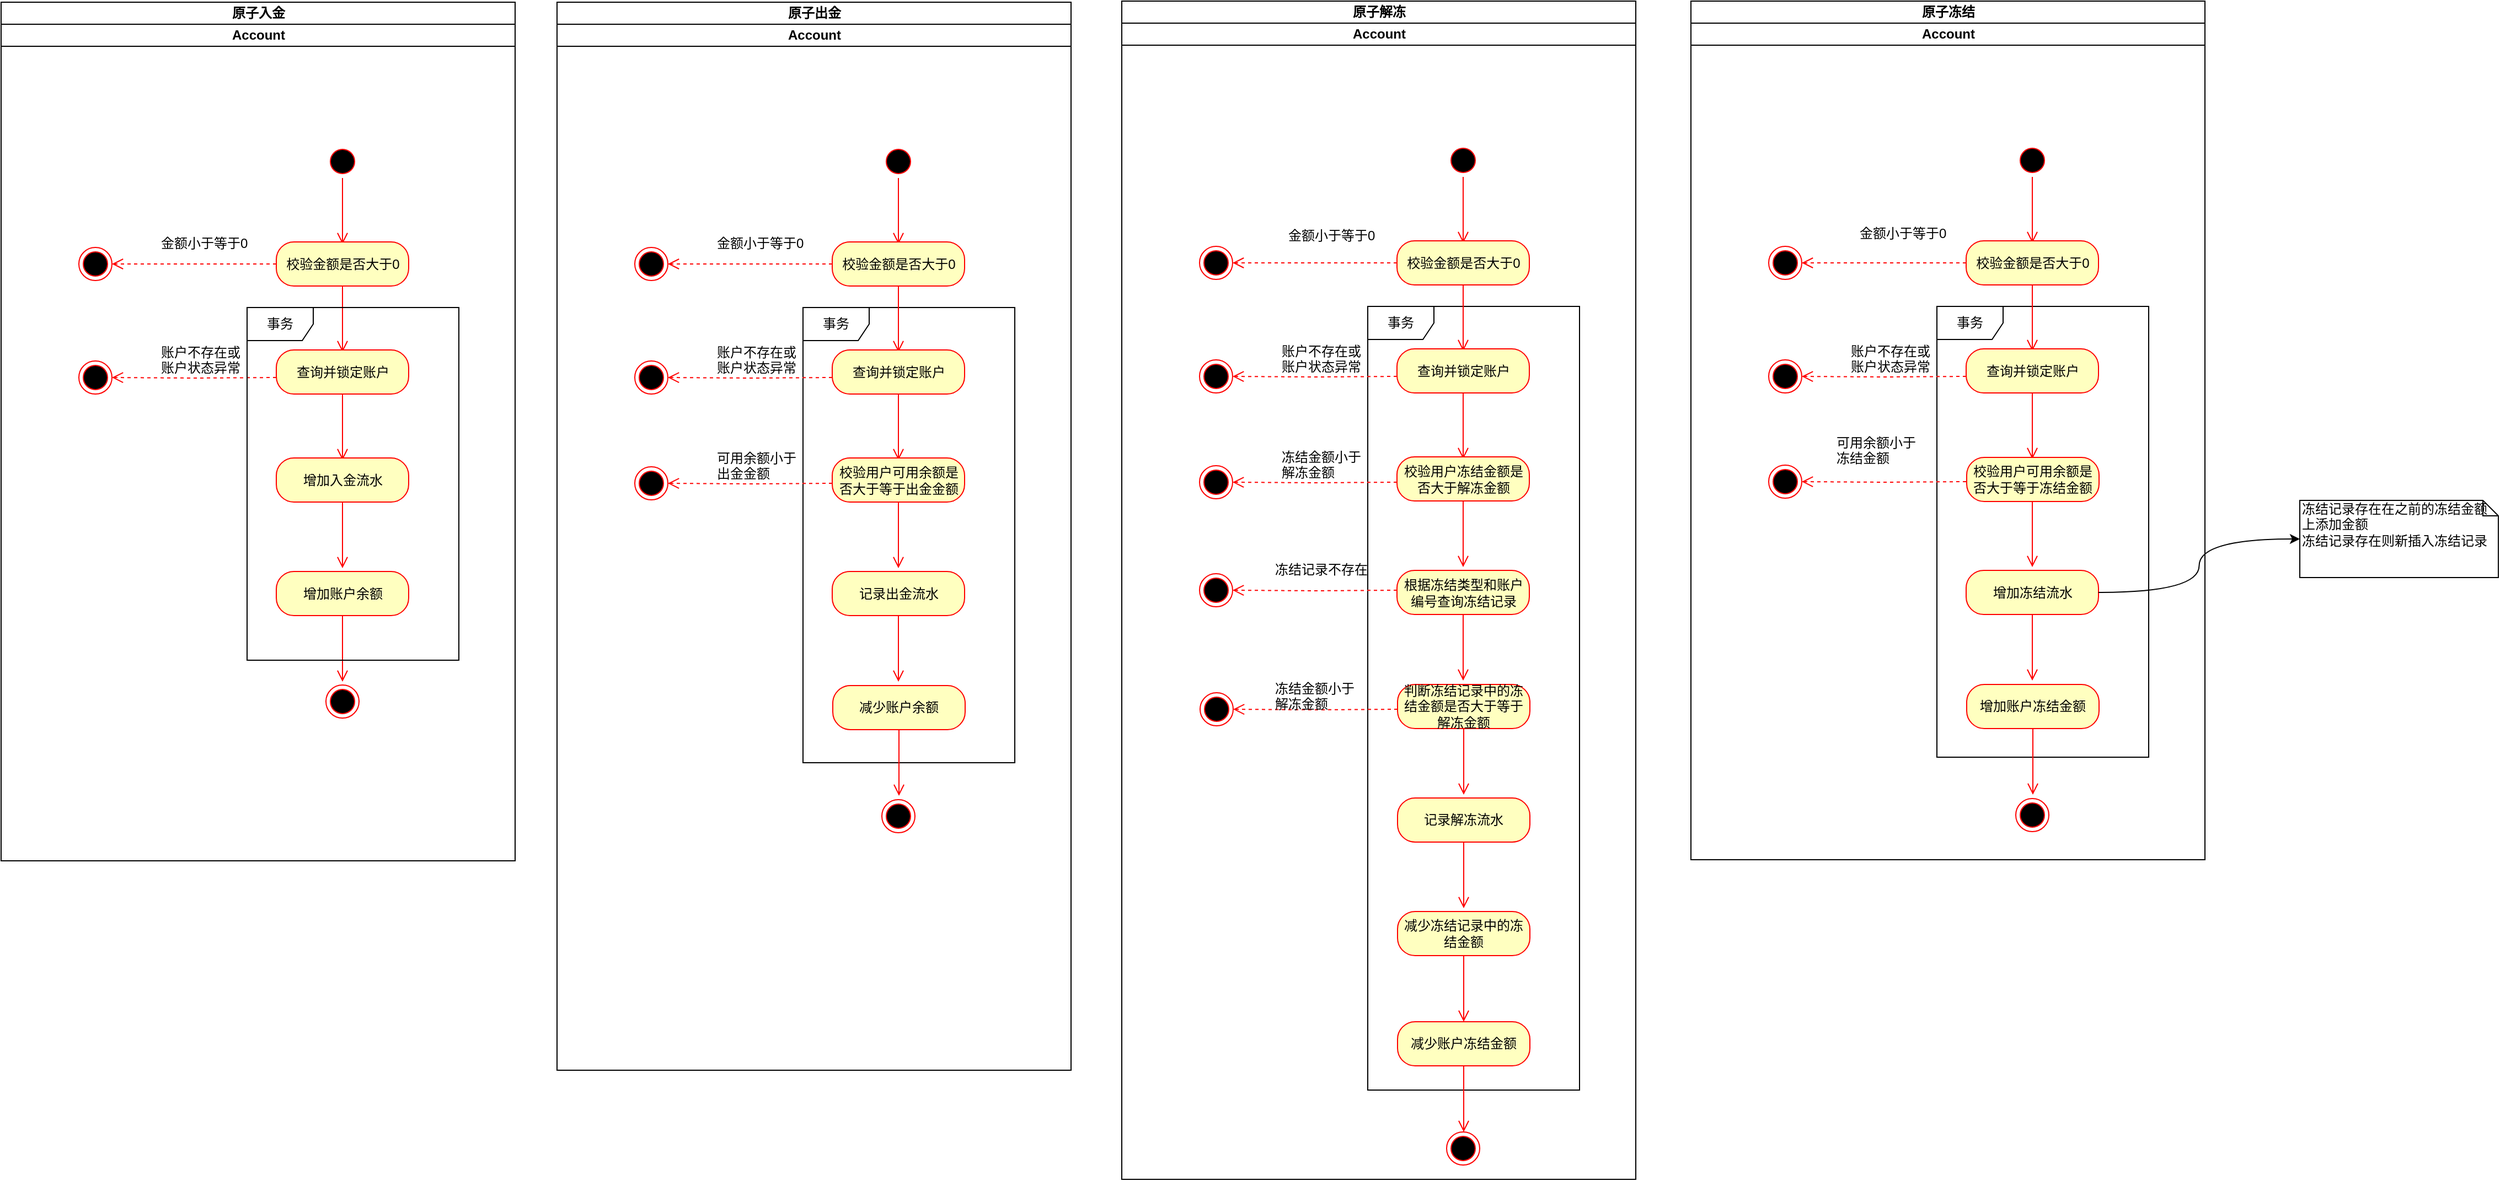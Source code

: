 <mxfile version="11.3.0" type="device" pages="1"><diagram id="68Pu_bU8ni-do_-PCNDp" name="基础操作"><mxGraphModel dx="1206" dy="550" grid="0" gridSize="10" guides="1" tooltips="1" connect="1" arrows="1" fold="1" page="0" pageScale="1" pageWidth="827" pageHeight="1169" math="0" shadow="0"><root><mxCell id="0"/><mxCell id="1" parent="0"/><mxCell id="TCrKViBA0eqN1rfd8jLC-1" value="原子入金" style="swimlane;html=1;childLayout=stackLayout;resizeParent=1;resizeParentMax=0;startSize=20;" vertex="1" parent="1"><mxGeometry x="-8" y="362" width="466" height="779" as="geometry"/></mxCell><mxCell id="TCrKViBA0eqN1rfd8jLC-2" value="Account" style="swimlane;html=1;startSize=20;" vertex="1" parent="TCrKViBA0eqN1rfd8jLC-1"><mxGeometry y="20" width="466" height="759" as="geometry"/></mxCell><mxCell id="TCrKViBA0eqN1rfd8jLC-5" value="" style="ellipse;html=1;shape=startState;fillColor=#000000;strokeColor=#ff0000;" vertex="1" parent="TCrKViBA0eqN1rfd8jLC-2"><mxGeometry x="294.5" y="109.5" width="30" height="30" as="geometry"/></mxCell><mxCell id="TCrKViBA0eqN1rfd8jLC-6" value="" style="edgeStyle=orthogonalEdgeStyle;html=1;verticalAlign=bottom;endArrow=open;endSize=8;strokeColor=#ff0000;" edge="1" source="TCrKViBA0eqN1rfd8jLC-5" parent="TCrKViBA0eqN1rfd8jLC-2"><mxGeometry relative="1" as="geometry"><mxPoint x="309.5" y="199.5" as="targetPoint"/></mxGeometry></mxCell><mxCell id="TCrKViBA0eqN1rfd8jLC-7" value="校验金额是否大于0" style="rounded=1;whiteSpace=wrap;html=1;arcSize=40;fontColor=#000000;fillColor=#ffffc0;strokeColor=#ff0000;" vertex="1" parent="TCrKViBA0eqN1rfd8jLC-2"><mxGeometry x="249.5" y="197.5" width="120" height="40" as="geometry"/></mxCell><mxCell id="TCrKViBA0eqN1rfd8jLC-8" value="" style="edgeStyle=orthogonalEdgeStyle;html=1;verticalAlign=bottom;endArrow=open;endSize=8;strokeColor=#ff0000;" edge="1" source="TCrKViBA0eqN1rfd8jLC-7" parent="TCrKViBA0eqN1rfd8jLC-2"><mxGeometry relative="1" as="geometry"><mxPoint x="309.5" y="297.5" as="targetPoint"/></mxGeometry></mxCell><mxCell id="TCrKViBA0eqN1rfd8jLC-9" value="" style="ellipse;html=1;shape=endState;fillColor=#000000;strokeColor=#ff0000;" vertex="1" parent="TCrKViBA0eqN1rfd8jLC-2"><mxGeometry x="70.5" y="202.5" width="30" height="30" as="geometry"/></mxCell><mxCell id="TCrKViBA0eqN1rfd8jLC-10" value="" style="edgeStyle=orthogonalEdgeStyle;html=1;verticalAlign=bottom;endArrow=open;endSize=8;strokeColor=#ff0000;exitX=0;exitY=0.5;exitDx=0;exitDy=0;entryX=1;entryY=0.5;entryDx=0;entryDy=0;dashed=1;" edge="1" parent="TCrKViBA0eqN1rfd8jLC-2" source="TCrKViBA0eqN1rfd8jLC-7" target="TCrKViBA0eqN1rfd8jLC-9"><mxGeometry relative="1" as="geometry"><mxPoint x="319.5" y="307.5" as="targetPoint"/><mxPoint x="319.5" y="247.5" as="sourcePoint"/></mxGeometry></mxCell><mxCell id="TCrKViBA0eqN1rfd8jLC-12" value="查询并锁定账户" style="rounded=1;whiteSpace=wrap;html=1;arcSize=40;fontColor=#000000;fillColor=#ffffc0;strokeColor=#ff0000;" vertex="1" parent="TCrKViBA0eqN1rfd8jLC-2"><mxGeometry x="249.5" y="295.5" width="120" height="40" as="geometry"/></mxCell><mxCell id="TCrKViBA0eqN1rfd8jLC-13" value="" style="edgeStyle=orthogonalEdgeStyle;html=1;verticalAlign=bottom;endArrow=open;endSize=8;strokeColor=#ff0000;" edge="1" source="TCrKViBA0eqN1rfd8jLC-12" parent="TCrKViBA0eqN1rfd8jLC-2"><mxGeometry relative="1" as="geometry"><mxPoint x="309.5" y="395.5" as="targetPoint"/></mxGeometry></mxCell><mxCell id="TCrKViBA0eqN1rfd8jLC-15" value="" style="edgeStyle=orthogonalEdgeStyle;html=1;verticalAlign=bottom;endArrow=open;endSize=8;strokeColor=#ff0000;exitX=0;exitY=0.5;exitDx=0;exitDy=0;entryX=1;entryY=0.5;entryDx=0;entryDy=0;dashed=1;" edge="1" parent="TCrKViBA0eqN1rfd8jLC-2" target="TCrKViBA0eqN1rfd8jLC-14"><mxGeometry relative="1" as="geometry"><mxPoint x="327.5" y="28.5" as="targetPoint"/><mxPoint x="249.5" y="320.5" as="sourcePoint"/></mxGeometry></mxCell><mxCell id="TCrKViBA0eqN1rfd8jLC-14" value="" style="ellipse;html=1;shape=endState;fillColor=#000000;strokeColor=#ff0000;" vertex="1" parent="TCrKViBA0eqN1rfd8jLC-2"><mxGeometry x="70.5" y="305.5" width="30" height="30" as="geometry"/></mxCell><mxCell id="TCrKViBA0eqN1rfd8jLC-16" value="账户不存在或&lt;br&gt;账户状态异常" style="text;html=1;resizable=0;points=[];autosize=1;align=left;verticalAlign=top;spacingTop=-4;" vertex="1" parent="TCrKViBA0eqN1rfd8jLC-2"><mxGeometry x="142.5" y="287.5" width="82" height="28" as="geometry"/></mxCell><mxCell id="TCrKViBA0eqN1rfd8jLC-18" value="增加入金流水" style="rounded=1;whiteSpace=wrap;html=1;arcSize=40;fontColor=#000000;fillColor=#ffffc0;strokeColor=#ff0000;" vertex="1" parent="TCrKViBA0eqN1rfd8jLC-2"><mxGeometry x="249.5" y="393.5" width="120" height="40" as="geometry"/></mxCell><mxCell id="TCrKViBA0eqN1rfd8jLC-19" value="" style="edgeStyle=orthogonalEdgeStyle;html=1;verticalAlign=bottom;endArrow=open;endSize=8;strokeColor=#ff0000;" edge="1" source="TCrKViBA0eqN1rfd8jLC-18" parent="TCrKViBA0eqN1rfd8jLC-2"><mxGeometry relative="1" as="geometry"><mxPoint x="309.5" y="493.5" as="targetPoint"/></mxGeometry></mxCell><mxCell id="TCrKViBA0eqN1rfd8jLC-20" value="增加账户余额" style="rounded=1;whiteSpace=wrap;html=1;arcSize=40;fontColor=#000000;fillColor=#ffffc0;strokeColor=#ff0000;" vertex="1" parent="TCrKViBA0eqN1rfd8jLC-2"><mxGeometry x="249.5" y="496.5" width="120" height="40" as="geometry"/></mxCell><mxCell id="TCrKViBA0eqN1rfd8jLC-21" value="" style="edgeStyle=orthogonalEdgeStyle;html=1;verticalAlign=bottom;endArrow=open;endSize=8;strokeColor=#ff0000;" edge="1" source="TCrKViBA0eqN1rfd8jLC-20" parent="TCrKViBA0eqN1rfd8jLC-2"><mxGeometry relative="1" as="geometry"><mxPoint x="309.5" y="596.5" as="targetPoint"/></mxGeometry></mxCell><mxCell id="TCrKViBA0eqN1rfd8jLC-22" value="" style="ellipse;html=1;shape=endState;fillColor=#000000;strokeColor=#ff0000;" vertex="1" parent="TCrKViBA0eqN1rfd8jLC-2"><mxGeometry x="294.5" y="599.5" width="30" height="30" as="geometry"/></mxCell><mxCell id="TCrKViBA0eqN1rfd8jLC-24" value="事务" style="shape=umlFrame;whiteSpace=wrap;html=1;" vertex="1" parent="TCrKViBA0eqN1rfd8jLC-2"><mxGeometry x="223" y="257" width="192" height="320" as="geometry"/></mxCell><mxCell id="TCrKViBA0eqN1rfd8jLC-11" value="金额小于等于0" style="text;html=1;resizable=0;points=[];autosize=1;align=left;verticalAlign=top;spacingTop=-4;" vertex="1" parent="1"><mxGeometry x="134.5" y="570.5" width="89" height="14" as="geometry"/></mxCell><mxCell id="TCrKViBA0eqN1rfd8jLC-25" value="原子出金" style="swimlane;html=1;childLayout=stackLayout;resizeParent=1;resizeParentMax=0;startSize=20;" vertex="1" parent="1"><mxGeometry x="496" y="362" width="466" height="969" as="geometry"/></mxCell><mxCell id="TCrKViBA0eqN1rfd8jLC-26" value="Account" style="swimlane;html=1;startSize=20;" vertex="1" parent="TCrKViBA0eqN1rfd8jLC-25"><mxGeometry y="20" width="466" height="949" as="geometry"/></mxCell><mxCell id="TCrKViBA0eqN1rfd8jLC-43" value="事务" style="shape=umlFrame;whiteSpace=wrap;html=1;" vertex="1" parent="TCrKViBA0eqN1rfd8jLC-26"><mxGeometry x="223" y="257" width="192" height="413" as="geometry"/></mxCell><mxCell id="TCrKViBA0eqN1rfd8jLC-27" value="" style="ellipse;html=1;shape=startState;fillColor=#000000;strokeColor=#ff0000;" vertex="1" parent="TCrKViBA0eqN1rfd8jLC-26"><mxGeometry x="294.5" y="109.5" width="30" height="30" as="geometry"/></mxCell><mxCell id="TCrKViBA0eqN1rfd8jLC-28" value="" style="edgeStyle=orthogonalEdgeStyle;html=1;verticalAlign=bottom;endArrow=open;endSize=8;strokeColor=#ff0000;" edge="1" parent="TCrKViBA0eqN1rfd8jLC-26" source="TCrKViBA0eqN1rfd8jLC-27"><mxGeometry relative="1" as="geometry"><mxPoint x="309.5" y="199.5" as="targetPoint"/></mxGeometry></mxCell><mxCell id="TCrKViBA0eqN1rfd8jLC-29" value="校验金额是否大于0" style="rounded=1;whiteSpace=wrap;html=1;arcSize=40;fontColor=#000000;fillColor=#ffffc0;strokeColor=#ff0000;" vertex="1" parent="TCrKViBA0eqN1rfd8jLC-26"><mxGeometry x="249.5" y="197.5" width="120" height="40" as="geometry"/></mxCell><mxCell id="TCrKViBA0eqN1rfd8jLC-30" value="" style="edgeStyle=orthogonalEdgeStyle;html=1;verticalAlign=bottom;endArrow=open;endSize=8;strokeColor=#ff0000;" edge="1" parent="TCrKViBA0eqN1rfd8jLC-26" source="TCrKViBA0eqN1rfd8jLC-29"><mxGeometry relative="1" as="geometry"><mxPoint x="309.5" y="297.5" as="targetPoint"/></mxGeometry></mxCell><mxCell id="TCrKViBA0eqN1rfd8jLC-31" value="" style="ellipse;html=1;shape=endState;fillColor=#000000;strokeColor=#ff0000;" vertex="1" parent="TCrKViBA0eqN1rfd8jLC-26"><mxGeometry x="70.5" y="202.5" width="30" height="30" as="geometry"/></mxCell><mxCell id="TCrKViBA0eqN1rfd8jLC-32" value="" style="edgeStyle=orthogonalEdgeStyle;html=1;verticalAlign=bottom;endArrow=open;endSize=8;strokeColor=#ff0000;exitX=0;exitY=0.5;exitDx=0;exitDy=0;entryX=1;entryY=0.5;entryDx=0;entryDy=0;dashed=1;" edge="1" parent="TCrKViBA0eqN1rfd8jLC-26" source="TCrKViBA0eqN1rfd8jLC-29" target="TCrKViBA0eqN1rfd8jLC-31"><mxGeometry relative="1" as="geometry"><mxPoint x="319.5" y="307.5" as="targetPoint"/><mxPoint x="319.5" y="247.5" as="sourcePoint"/></mxGeometry></mxCell><mxCell id="TCrKViBA0eqN1rfd8jLC-33" value="查询并锁定账户" style="rounded=1;whiteSpace=wrap;html=1;arcSize=40;fontColor=#000000;fillColor=#ffffc0;strokeColor=#ff0000;" vertex="1" parent="TCrKViBA0eqN1rfd8jLC-26"><mxGeometry x="249.5" y="295.5" width="120" height="40" as="geometry"/></mxCell><mxCell id="TCrKViBA0eqN1rfd8jLC-34" value="" style="edgeStyle=orthogonalEdgeStyle;html=1;verticalAlign=bottom;endArrow=open;endSize=8;strokeColor=#ff0000;" edge="1" parent="TCrKViBA0eqN1rfd8jLC-26" source="TCrKViBA0eqN1rfd8jLC-33"><mxGeometry relative="1" as="geometry"><mxPoint x="309.5" y="395.5" as="targetPoint"/></mxGeometry></mxCell><mxCell id="TCrKViBA0eqN1rfd8jLC-35" value="" style="edgeStyle=orthogonalEdgeStyle;html=1;verticalAlign=bottom;endArrow=open;endSize=8;strokeColor=#ff0000;exitX=0;exitY=0.5;exitDx=0;exitDy=0;entryX=1;entryY=0.5;entryDx=0;entryDy=0;dashed=1;" edge="1" parent="TCrKViBA0eqN1rfd8jLC-26" target="TCrKViBA0eqN1rfd8jLC-36"><mxGeometry relative="1" as="geometry"><mxPoint x="327.5" y="28.5" as="targetPoint"/><mxPoint x="249.5" y="320.5" as="sourcePoint"/></mxGeometry></mxCell><mxCell id="TCrKViBA0eqN1rfd8jLC-36" value="" style="ellipse;html=1;shape=endState;fillColor=#000000;strokeColor=#ff0000;" vertex="1" parent="TCrKViBA0eqN1rfd8jLC-26"><mxGeometry x="70.5" y="305.5" width="30" height="30" as="geometry"/></mxCell><mxCell id="TCrKViBA0eqN1rfd8jLC-37" value="账户不存在或&lt;br&gt;账户状态异常" style="text;html=1;resizable=0;points=[];autosize=1;align=left;verticalAlign=top;spacingTop=-4;" vertex="1" parent="TCrKViBA0eqN1rfd8jLC-26"><mxGeometry x="142.5" y="287.5" width="82" height="28" as="geometry"/></mxCell><mxCell id="TCrKViBA0eqN1rfd8jLC-38" value="校验用户可用余额是否大于等于出金金额" style="rounded=1;whiteSpace=wrap;html=1;arcSize=40;fontColor=#000000;fillColor=#ffffc0;strokeColor=#ff0000;" vertex="1" parent="TCrKViBA0eqN1rfd8jLC-26"><mxGeometry x="249.5" y="393.5" width="120" height="40" as="geometry"/></mxCell><mxCell id="TCrKViBA0eqN1rfd8jLC-39" value="" style="edgeStyle=orthogonalEdgeStyle;html=1;verticalAlign=bottom;endArrow=open;endSize=8;strokeColor=#ff0000;" edge="1" parent="TCrKViBA0eqN1rfd8jLC-26" source="TCrKViBA0eqN1rfd8jLC-38"><mxGeometry relative="1" as="geometry"><mxPoint x="309.5" y="493.5" as="targetPoint"/></mxGeometry></mxCell><mxCell id="TCrKViBA0eqN1rfd8jLC-40" value="记录出金流水" style="rounded=1;whiteSpace=wrap;html=1;arcSize=40;fontColor=#000000;fillColor=#ffffc0;strokeColor=#ff0000;" vertex="1" parent="TCrKViBA0eqN1rfd8jLC-26"><mxGeometry x="249.5" y="496.5" width="120" height="40" as="geometry"/></mxCell><mxCell id="TCrKViBA0eqN1rfd8jLC-41" value="" style="edgeStyle=orthogonalEdgeStyle;html=1;verticalAlign=bottom;endArrow=open;endSize=8;strokeColor=#ff0000;" edge="1" parent="TCrKViBA0eqN1rfd8jLC-26" source="TCrKViBA0eqN1rfd8jLC-40"><mxGeometry relative="1" as="geometry"><mxPoint x="309.5" y="596.5" as="targetPoint"/></mxGeometry></mxCell><mxCell id="TCrKViBA0eqN1rfd8jLC-42" value="" style="ellipse;html=1;shape=endState;fillColor=#000000;strokeColor=#ff0000;" vertex="1" parent="TCrKViBA0eqN1rfd8jLC-26"><mxGeometry x="294.5" y="703.5" width="30" height="30" as="geometry"/></mxCell><mxCell id="TCrKViBA0eqN1rfd8jLC-45" value="" style="edgeStyle=orthogonalEdgeStyle;html=1;verticalAlign=bottom;endArrow=open;endSize=8;strokeColor=#ff0000;exitX=0;exitY=0.5;exitDx=0;exitDy=0;entryX=1;entryY=0.5;entryDx=0;entryDy=0;dashed=1;" edge="1" parent="TCrKViBA0eqN1rfd8jLC-26" target="TCrKViBA0eqN1rfd8jLC-46"><mxGeometry relative="1" as="geometry"><mxPoint x="-168.5" y="-257.5" as="targetPoint"/><mxPoint x="249.5" y="416.5" as="sourcePoint"/></mxGeometry></mxCell><mxCell id="TCrKViBA0eqN1rfd8jLC-46" value="" style="ellipse;html=1;shape=endState;fillColor=#000000;strokeColor=#ff0000;" vertex="1" parent="TCrKViBA0eqN1rfd8jLC-26"><mxGeometry x="70.5" y="401.5" width="30" height="30" as="geometry"/></mxCell><mxCell id="TCrKViBA0eqN1rfd8jLC-47" value="可用余额小于&lt;br&gt;出金金额" style="text;html=1;resizable=0;points=[];autosize=1;align=left;verticalAlign=top;spacingTop=-4;" vertex="1" parent="TCrKViBA0eqN1rfd8jLC-26"><mxGeometry x="142.5" y="383.5" width="82" height="28" as="geometry"/></mxCell><mxCell id="TCrKViBA0eqN1rfd8jLC-52" value="减少账户余额" style="rounded=1;whiteSpace=wrap;html=1;arcSize=40;fontColor=#000000;fillColor=#ffffc0;strokeColor=#ff0000;" vertex="1" parent="TCrKViBA0eqN1rfd8jLC-26"><mxGeometry x="250" y="600" width="120" height="40" as="geometry"/></mxCell><mxCell id="TCrKViBA0eqN1rfd8jLC-53" value="" style="edgeStyle=orthogonalEdgeStyle;html=1;verticalAlign=bottom;endArrow=open;endSize=8;strokeColor=#ff0000;" edge="1" source="TCrKViBA0eqN1rfd8jLC-52" parent="TCrKViBA0eqN1rfd8jLC-26"><mxGeometry relative="1" as="geometry"><mxPoint x="310" y="700" as="targetPoint"/></mxGeometry></mxCell><mxCell id="TCrKViBA0eqN1rfd8jLC-44" value="金额小于等于0" style="text;html=1;resizable=0;points=[];autosize=1;align=left;verticalAlign=top;spacingTop=-4;" vertex="1" parent="1"><mxGeometry x="638.5" y="570.5" width="89" height="14" as="geometry"/></mxCell><mxCell id="TCrKViBA0eqN1rfd8jLC-55" value="原子解冻" style="swimlane;html=1;childLayout=stackLayout;resizeParent=1;resizeParentMax=0;startSize=20;" vertex="1" parent="1"><mxGeometry x="1008" y="361" width="466" height="1069" as="geometry"/></mxCell><mxCell id="TCrKViBA0eqN1rfd8jLC-56" value="Account" style="swimlane;html=1;startSize=20;" vertex="1" parent="TCrKViBA0eqN1rfd8jLC-55"><mxGeometry y="20" width="466" height="1049" as="geometry"/></mxCell><mxCell id="TCrKViBA0eqN1rfd8jLC-57" value="事务" style="shape=umlFrame;whiteSpace=wrap;html=1;" vertex="1" parent="TCrKViBA0eqN1rfd8jLC-56"><mxGeometry x="223" y="257" width="192" height="711" as="geometry"/></mxCell><mxCell id="TCrKViBA0eqN1rfd8jLC-58" value="" style="ellipse;html=1;shape=startState;fillColor=#000000;strokeColor=#ff0000;" vertex="1" parent="TCrKViBA0eqN1rfd8jLC-56"><mxGeometry x="294.5" y="109.5" width="30" height="30" as="geometry"/></mxCell><mxCell id="TCrKViBA0eqN1rfd8jLC-59" value="" style="edgeStyle=orthogonalEdgeStyle;html=1;verticalAlign=bottom;endArrow=open;endSize=8;strokeColor=#ff0000;" edge="1" parent="TCrKViBA0eqN1rfd8jLC-56" source="TCrKViBA0eqN1rfd8jLC-58"><mxGeometry relative="1" as="geometry"><mxPoint x="309.5" y="199.5" as="targetPoint"/></mxGeometry></mxCell><mxCell id="TCrKViBA0eqN1rfd8jLC-60" value="校验金额是否大于0" style="rounded=1;whiteSpace=wrap;html=1;arcSize=40;fontColor=#000000;fillColor=#ffffc0;strokeColor=#ff0000;" vertex="1" parent="TCrKViBA0eqN1rfd8jLC-56"><mxGeometry x="249.5" y="197.5" width="120" height="40" as="geometry"/></mxCell><mxCell id="TCrKViBA0eqN1rfd8jLC-61" value="" style="edgeStyle=orthogonalEdgeStyle;html=1;verticalAlign=bottom;endArrow=open;endSize=8;strokeColor=#ff0000;" edge="1" parent="TCrKViBA0eqN1rfd8jLC-56" source="TCrKViBA0eqN1rfd8jLC-60"><mxGeometry relative="1" as="geometry"><mxPoint x="309.5" y="297.5" as="targetPoint"/></mxGeometry></mxCell><mxCell id="TCrKViBA0eqN1rfd8jLC-62" value="" style="ellipse;html=1;shape=endState;fillColor=#000000;strokeColor=#ff0000;" vertex="1" parent="TCrKViBA0eqN1rfd8jLC-56"><mxGeometry x="70.5" y="202.5" width="30" height="30" as="geometry"/></mxCell><mxCell id="TCrKViBA0eqN1rfd8jLC-63" value="" style="edgeStyle=orthogonalEdgeStyle;html=1;verticalAlign=bottom;endArrow=open;endSize=8;strokeColor=#ff0000;exitX=0;exitY=0.5;exitDx=0;exitDy=0;entryX=1;entryY=0.5;entryDx=0;entryDy=0;dashed=1;" edge="1" parent="TCrKViBA0eqN1rfd8jLC-56" source="TCrKViBA0eqN1rfd8jLC-60" target="TCrKViBA0eqN1rfd8jLC-62"><mxGeometry relative="1" as="geometry"><mxPoint x="319.5" y="307.5" as="targetPoint"/><mxPoint x="319.5" y="247.5" as="sourcePoint"/></mxGeometry></mxCell><mxCell id="TCrKViBA0eqN1rfd8jLC-64" value="查询并锁定账户" style="rounded=1;whiteSpace=wrap;html=1;arcSize=40;fontColor=#000000;fillColor=#ffffc0;strokeColor=#ff0000;" vertex="1" parent="TCrKViBA0eqN1rfd8jLC-56"><mxGeometry x="249.5" y="295.5" width="120" height="40" as="geometry"/></mxCell><mxCell id="TCrKViBA0eqN1rfd8jLC-65" value="" style="edgeStyle=orthogonalEdgeStyle;html=1;verticalAlign=bottom;endArrow=open;endSize=8;strokeColor=#ff0000;" edge="1" parent="TCrKViBA0eqN1rfd8jLC-56" source="TCrKViBA0eqN1rfd8jLC-64"><mxGeometry relative="1" as="geometry"><mxPoint x="309.5" y="395.5" as="targetPoint"/></mxGeometry></mxCell><mxCell id="TCrKViBA0eqN1rfd8jLC-66" value="" style="edgeStyle=orthogonalEdgeStyle;html=1;verticalAlign=bottom;endArrow=open;endSize=8;strokeColor=#ff0000;exitX=0;exitY=0.5;exitDx=0;exitDy=0;entryX=1;entryY=0.5;entryDx=0;entryDy=0;dashed=1;" edge="1" parent="TCrKViBA0eqN1rfd8jLC-56" target="TCrKViBA0eqN1rfd8jLC-67"><mxGeometry relative="1" as="geometry"><mxPoint x="327.5" y="28.5" as="targetPoint"/><mxPoint x="249.5" y="320.5" as="sourcePoint"/></mxGeometry></mxCell><mxCell id="TCrKViBA0eqN1rfd8jLC-67" value="" style="ellipse;html=1;shape=endState;fillColor=#000000;strokeColor=#ff0000;" vertex="1" parent="TCrKViBA0eqN1rfd8jLC-56"><mxGeometry x="70.5" y="305.5" width="30" height="30" as="geometry"/></mxCell><mxCell id="TCrKViBA0eqN1rfd8jLC-68" value="账户不存在或&lt;br&gt;账户状态异常" style="text;html=1;resizable=0;points=[];autosize=1;align=left;verticalAlign=top;spacingTop=-4;" vertex="1" parent="TCrKViBA0eqN1rfd8jLC-56"><mxGeometry x="142.5" y="287.5" width="82" height="28" as="geometry"/></mxCell><mxCell id="TCrKViBA0eqN1rfd8jLC-69" value="校验用户冻结金额是否大于解冻金额" style="rounded=1;whiteSpace=wrap;html=1;arcSize=40;fontColor=#000000;fillColor=#ffffc0;strokeColor=#ff0000;" vertex="1" parent="TCrKViBA0eqN1rfd8jLC-56"><mxGeometry x="249.5" y="393.5" width="120" height="40" as="geometry"/></mxCell><mxCell id="TCrKViBA0eqN1rfd8jLC-70" value="" style="edgeStyle=orthogonalEdgeStyle;html=1;verticalAlign=bottom;endArrow=open;endSize=8;strokeColor=#ff0000;" edge="1" parent="TCrKViBA0eqN1rfd8jLC-56" source="TCrKViBA0eqN1rfd8jLC-69"><mxGeometry relative="1" as="geometry"><mxPoint x="309.5" y="493.5" as="targetPoint"/></mxGeometry></mxCell><mxCell id="TCrKViBA0eqN1rfd8jLC-71" value="根据冻结类型和账户编号查询冻结记录" style="rounded=1;whiteSpace=wrap;html=1;arcSize=40;fontColor=#000000;fillColor=#ffffc0;strokeColor=#ff0000;" vertex="1" parent="TCrKViBA0eqN1rfd8jLC-56"><mxGeometry x="249.5" y="496.5" width="120" height="40" as="geometry"/></mxCell><mxCell id="TCrKViBA0eqN1rfd8jLC-72" value="" style="edgeStyle=orthogonalEdgeStyle;html=1;verticalAlign=bottom;endArrow=open;endSize=8;strokeColor=#ff0000;" edge="1" parent="TCrKViBA0eqN1rfd8jLC-56" source="TCrKViBA0eqN1rfd8jLC-71"><mxGeometry relative="1" as="geometry"><mxPoint x="309.5" y="596.5" as="targetPoint"/></mxGeometry></mxCell><mxCell id="TCrKViBA0eqN1rfd8jLC-73" value="" style="ellipse;html=1;shape=endState;fillColor=#000000;strokeColor=#ff0000;" vertex="1" parent="TCrKViBA0eqN1rfd8jLC-56"><mxGeometry x="294.5" y="1006" width="30" height="30" as="geometry"/></mxCell><mxCell id="TCrKViBA0eqN1rfd8jLC-74" value="" style="edgeStyle=orthogonalEdgeStyle;html=1;verticalAlign=bottom;endArrow=open;endSize=8;strokeColor=#ff0000;exitX=0;exitY=0.5;exitDx=0;exitDy=0;entryX=1;entryY=0.5;entryDx=0;entryDy=0;dashed=1;" edge="1" parent="TCrKViBA0eqN1rfd8jLC-56" target="TCrKViBA0eqN1rfd8jLC-75"><mxGeometry relative="1" as="geometry"><mxPoint x="-168.5" y="-257.5" as="targetPoint"/><mxPoint x="249.5" y="416.5" as="sourcePoint"/></mxGeometry></mxCell><mxCell id="TCrKViBA0eqN1rfd8jLC-75" value="" style="ellipse;html=1;shape=endState;fillColor=#000000;strokeColor=#ff0000;" vertex="1" parent="TCrKViBA0eqN1rfd8jLC-56"><mxGeometry x="70.5" y="401.5" width="30" height="30" as="geometry"/></mxCell><mxCell id="TCrKViBA0eqN1rfd8jLC-76" value="冻结金额小于&lt;br&gt;解冻金额" style="text;html=1;resizable=0;points=[];autosize=1;align=left;verticalAlign=top;spacingTop=-4;" vertex="1" parent="TCrKViBA0eqN1rfd8jLC-56"><mxGeometry x="142.5" y="383.5" width="82" height="28" as="geometry"/></mxCell><mxCell id="TCrKViBA0eqN1rfd8jLC-77" value="判断冻结记录中的冻结金额是否大于等于解冻金额" style="rounded=1;whiteSpace=wrap;html=1;arcSize=40;fontColor=#000000;fillColor=#ffffc0;strokeColor=#ff0000;" vertex="1" parent="TCrKViBA0eqN1rfd8jLC-56"><mxGeometry x="250" y="600" width="120" height="40" as="geometry"/></mxCell><mxCell id="TCrKViBA0eqN1rfd8jLC-78" value="" style="edgeStyle=orthogonalEdgeStyle;html=1;verticalAlign=bottom;endArrow=open;endSize=8;strokeColor=#ff0000;" edge="1" parent="TCrKViBA0eqN1rfd8jLC-56" source="TCrKViBA0eqN1rfd8jLC-77"><mxGeometry relative="1" as="geometry"><mxPoint x="310" y="700" as="targetPoint"/></mxGeometry></mxCell><mxCell id="TCrKViBA0eqN1rfd8jLC-79" value="" style="edgeStyle=orthogonalEdgeStyle;html=1;verticalAlign=bottom;endArrow=open;endSize=8;strokeColor=#ff0000;exitX=0;exitY=0.5;exitDx=0;exitDy=0;entryX=1;entryY=0.5;entryDx=0;entryDy=0;dashed=1;" edge="1" parent="TCrKViBA0eqN1rfd8jLC-56" target="TCrKViBA0eqN1rfd8jLC-80"><mxGeometry relative="1" as="geometry"><mxPoint x="-1176.5" y="-540.5" as="targetPoint"/><mxPoint x="249.5" y="514.5" as="sourcePoint"/></mxGeometry></mxCell><mxCell id="TCrKViBA0eqN1rfd8jLC-80" value="" style="ellipse;html=1;shape=endState;fillColor=#000000;strokeColor=#ff0000;" vertex="1" parent="TCrKViBA0eqN1rfd8jLC-56"><mxGeometry x="70.5" y="499.5" width="30" height="30" as="geometry"/></mxCell><mxCell id="TCrKViBA0eqN1rfd8jLC-81" value="冻结记录不存在" style="text;html=1;resizable=0;points=[];autosize=1;align=left;verticalAlign=top;spacingTop=-4;" vertex="1" parent="TCrKViBA0eqN1rfd8jLC-56"><mxGeometry x="136.5" y="485.5" width="94" height="14" as="geometry"/></mxCell><mxCell id="TCrKViBA0eqN1rfd8jLC-82" value="" style="edgeStyle=orthogonalEdgeStyle;html=1;verticalAlign=bottom;endArrow=open;endSize=8;strokeColor=#ff0000;exitX=0;exitY=0.5;exitDx=0;exitDy=0;entryX=1;entryY=0.5;entryDx=0;entryDy=0;dashed=1;" edge="1" parent="TCrKViBA0eqN1rfd8jLC-56" target="TCrKViBA0eqN1rfd8jLC-83"><mxGeometry relative="1" as="geometry"><mxPoint x="-2184" y="-813.5" as="targetPoint"/><mxPoint x="250" y="622.5" as="sourcePoint"/></mxGeometry></mxCell><mxCell id="TCrKViBA0eqN1rfd8jLC-83" value="" style="ellipse;html=1;shape=endState;fillColor=#000000;strokeColor=#ff0000;" vertex="1" parent="TCrKViBA0eqN1rfd8jLC-56"><mxGeometry x="71" y="607.5" width="30" height="30" as="geometry"/></mxCell><mxCell id="TCrKViBA0eqN1rfd8jLC-84" value="冻结金额小于&lt;br&gt;解冻金额" style="text;html=1;resizable=0;points=[];autosize=1;align=left;verticalAlign=top;spacingTop=-4;" vertex="1" parent="TCrKViBA0eqN1rfd8jLC-56"><mxGeometry x="137" y="593.5" width="82" height="28" as="geometry"/></mxCell><mxCell id="TCrKViBA0eqN1rfd8jLC-85" value="记录解冻流水" style="rounded=1;whiteSpace=wrap;html=1;arcSize=40;fontColor=#000000;fillColor=#ffffc0;strokeColor=#ff0000;" vertex="1" parent="TCrKViBA0eqN1rfd8jLC-56"><mxGeometry x="250" y="703" width="120" height="40" as="geometry"/></mxCell><mxCell id="TCrKViBA0eqN1rfd8jLC-86" value="" style="edgeStyle=orthogonalEdgeStyle;html=1;verticalAlign=bottom;endArrow=open;endSize=8;strokeColor=#ff0000;" edge="1" source="TCrKViBA0eqN1rfd8jLC-85" parent="TCrKViBA0eqN1rfd8jLC-56"><mxGeometry relative="1" as="geometry"><mxPoint x="310" y="803" as="targetPoint"/></mxGeometry></mxCell><mxCell id="TCrKViBA0eqN1rfd8jLC-88" value="减少冻结记录中的冻结金额" style="rounded=1;whiteSpace=wrap;html=1;arcSize=40;fontColor=#000000;fillColor=#ffffc0;strokeColor=#ff0000;" vertex="1" parent="TCrKViBA0eqN1rfd8jLC-56"><mxGeometry x="250" y="806" width="120" height="40" as="geometry"/></mxCell><mxCell id="TCrKViBA0eqN1rfd8jLC-89" value="" style="edgeStyle=orthogonalEdgeStyle;html=1;verticalAlign=bottom;endArrow=open;endSize=8;strokeColor=#ff0000;" edge="1" source="TCrKViBA0eqN1rfd8jLC-88" parent="TCrKViBA0eqN1rfd8jLC-56"><mxGeometry relative="1" as="geometry"><mxPoint x="310" y="906" as="targetPoint"/></mxGeometry></mxCell><mxCell id="TCrKViBA0eqN1rfd8jLC-90" value="减少账户冻结金额" style="rounded=1;whiteSpace=wrap;html=1;arcSize=40;fontColor=#000000;fillColor=#ffffc0;strokeColor=#ff0000;" vertex="1" parent="TCrKViBA0eqN1rfd8jLC-56"><mxGeometry x="250" y="906" width="120" height="40" as="geometry"/></mxCell><mxCell id="TCrKViBA0eqN1rfd8jLC-91" value="" style="edgeStyle=orthogonalEdgeStyle;html=1;verticalAlign=bottom;endArrow=open;endSize=8;strokeColor=#ff0000;" edge="1" source="TCrKViBA0eqN1rfd8jLC-90" parent="TCrKViBA0eqN1rfd8jLC-56"><mxGeometry relative="1" as="geometry"><mxPoint x="310" y="1006" as="targetPoint"/></mxGeometry></mxCell><mxCell id="TCrKViBA0eqN1rfd8jLC-92" value="原子冻结" style="swimlane;html=1;childLayout=stackLayout;resizeParent=1;resizeParentMax=0;startSize=20;" vertex="1" parent="1"><mxGeometry x="1524" y="361" width="466" height="779" as="geometry"/></mxCell><mxCell id="TCrKViBA0eqN1rfd8jLC-93" value="Account" style="swimlane;html=1;startSize=20;" vertex="1" parent="TCrKViBA0eqN1rfd8jLC-92"><mxGeometry y="20" width="466" height="759" as="geometry"/></mxCell><mxCell id="TCrKViBA0eqN1rfd8jLC-110" value="事务" style="shape=umlFrame;whiteSpace=wrap;html=1;" vertex="1" parent="TCrKViBA0eqN1rfd8jLC-93"><mxGeometry x="223" y="257" width="192" height="409" as="geometry"/></mxCell><mxCell id="TCrKViBA0eqN1rfd8jLC-94" value="" style="ellipse;html=1;shape=startState;fillColor=#000000;strokeColor=#ff0000;" vertex="1" parent="TCrKViBA0eqN1rfd8jLC-93"><mxGeometry x="294.5" y="109.5" width="30" height="30" as="geometry"/></mxCell><mxCell id="TCrKViBA0eqN1rfd8jLC-95" value="" style="edgeStyle=orthogonalEdgeStyle;html=1;verticalAlign=bottom;endArrow=open;endSize=8;strokeColor=#ff0000;" edge="1" parent="TCrKViBA0eqN1rfd8jLC-93" source="TCrKViBA0eqN1rfd8jLC-94"><mxGeometry relative="1" as="geometry"><mxPoint x="309.5" y="199.5" as="targetPoint"/></mxGeometry></mxCell><mxCell id="TCrKViBA0eqN1rfd8jLC-96" value="校验金额是否大于0" style="rounded=1;whiteSpace=wrap;html=1;arcSize=40;fontColor=#000000;fillColor=#ffffc0;strokeColor=#ff0000;" vertex="1" parent="TCrKViBA0eqN1rfd8jLC-93"><mxGeometry x="249.5" y="197.5" width="120" height="40" as="geometry"/></mxCell><mxCell id="TCrKViBA0eqN1rfd8jLC-97" value="" style="edgeStyle=orthogonalEdgeStyle;html=1;verticalAlign=bottom;endArrow=open;endSize=8;strokeColor=#ff0000;" edge="1" parent="TCrKViBA0eqN1rfd8jLC-93" source="TCrKViBA0eqN1rfd8jLC-96"><mxGeometry relative="1" as="geometry"><mxPoint x="309.5" y="297.5" as="targetPoint"/></mxGeometry></mxCell><mxCell id="TCrKViBA0eqN1rfd8jLC-98" value="" style="ellipse;html=1;shape=endState;fillColor=#000000;strokeColor=#ff0000;" vertex="1" parent="TCrKViBA0eqN1rfd8jLC-93"><mxGeometry x="70.5" y="202.5" width="30" height="30" as="geometry"/></mxCell><mxCell id="TCrKViBA0eqN1rfd8jLC-99" value="" style="edgeStyle=orthogonalEdgeStyle;html=1;verticalAlign=bottom;endArrow=open;endSize=8;strokeColor=#ff0000;exitX=0;exitY=0.5;exitDx=0;exitDy=0;entryX=1;entryY=0.5;entryDx=0;entryDy=0;dashed=1;" edge="1" parent="TCrKViBA0eqN1rfd8jLC-93" source="TCrKViBA0eqN1rfd8jLC-96" target="TCrKViBA0eqN1rfd8jLC-98"><mxGeometry relative="1" as="geometry"><mxPoint x="319.5" y="307.5" as="targetPoint"/><mxPoint x="319.5" y="247.5" as="sourcePoint"/></mxGeometry></mxCell><mxCell id="TCrKViBA0eqN1rfd8jLC-100" value="查询并锁定账户" style="rounded=1;whiteSpace=wrap;html=1;arcSize=40;fontColor=#000000;fillColor=#ffffc0;strokeColor=#ff0000;" vertex="1" parent="TCrKViBA0eqN1rfd8jLC-93"><mxGeometry x="249.5" y="295.5" width="120" height="40" as="geometry"/></mxCell><mxCell id="TCrKViBA0eqN1rfd8jLC-101" value="" style="edgeStyle=orthogonalEdgeStyle;html=1;verticalAlign=bottom;endArrow=open;endSize=8;strokeColor=#ff0000;" edge="1" parent="TCrKViBA0eqN1rfd8jLC-93" source="TCrKViBA0eqN1rfd8jLC-100"><mxGeometry relative="1" as="geometry"><mxPoint x="309.5" y="395.5" as="targetPoint"/></mxGeometry></mxCell><mxCell id="TCrKViBA0eqN1rfd8jLC-102" value="" style="edgeStyle=orthogonalEdgeStyle;html=1;verticalAlign=bottom;endArrow=open;endSize=8;strokeColor=#ff0000;exitX=0;exitY=0.5;exitDx=0;exitDy=0;entryX=1;entryY=0.5;entryDx=0;entryDy=0;dashed=1;" edge="1" parent="TCrKViBA0eqN1rfd8jLC-93" target="TCrKViBA0eqN1rfd8jLC-103"><mxGeometry relative="1" as="geometry"><mxPoint x="327.5" y="28.5" as="targetPoint"/><mxPoint x="249.5" y="320.5" as="sourcePoint"/></mxGeometry></mxCell><mxCell id="TCrKViBA0eqN1rfd8jLC-103" value="" style="ellipse;html=1;shape=endState;fillColor=#000000;strokeColor=#ff0000;" vertex="1" parent="TCrKViBA0eqN1rfd8jLC-93"><mxGeometry x="70.5" y="305.5" width="30" height="30" as="geometry"/></mxCell><mxCell id="TCrKViBA0eqN1rfd8jLC-104" value="账户不存在或&lt;br&gt;账户状态异常" style="text;html=1;resizable=0;points=[];autosize=1;align=left;verticalAlign=top;spacingTop=-4;" vertex="1" parent="TCrKViBA0eqN1rfd8jLC-93"><mxGeometry x="142.5" y="287.5" width="82" height="28" as="geometry"/></mxCell><mxCell id="TCrKViBA0eqN1rfd8jLC-105" value="校验用户可用余额是否大于等于冻结金额" style="rounded=1;whiteSpace=wrap;html=1;arcSize=40;fontColor=#000000;fillColor=#ffffc0;strokeColor=#ff0000;" vertex="1" parent="TCrKViBA0eqN1rfd8jLC-93"><mxGeometry x="250" y="394" width="120" height="40" as="geometry"/></mxCell><mxCell id="TCrKViBA0eqN1rfd8jLC-106" value="" style="edgeStyle=orthogonalEdgeStyle;html=1;verticalAlign=bottom;endArrow=open;endSize=8;strokeColor=#ff0000;" edge="1" parent="TCrKViBA0eqN1rfd8jLC-93" source="TCrKViBA0eqN1rfd8jLC-105"><mxGeometry relative="1" as="geometry"><mxPoint x="309.5" y="493.5" as="targetPoint"/></mxGeometry></mxCell><mxCell id="TCrKViBA0eqN1rfd8jLC-107" value="增加冻结流水" style="rounded=1;whiteSpace=wrap;html=1;arcSize=40;fontColor=#000000;fillColor=#ffffc0;strokeColor=#ff0000;" vertex="1" parent="TCrKViBA0eqN1rfd8jLC-93"><mxGeometry x="249.5" y="496.5" width="120" height="40" as="geometry"/></mxCell><mxCell id="TCrKViBA0eqN1rfd8jLC-108" value="" style="edgeStyle=orthogonalEdgeStyle;html=1;verticalAlign=bottom;endArrow=open;endSize=8;strokeColor=#ff0000;" edge="1" parent="TCrKViBA0eqN1rfd8jLC-93" source="TCrKViBA0eqN1rfd8jLC-107"><mxGeometry relative="1" as="geometry"><mxPoint x="309.5" y="596.5" as="targetPoint"/></mxGeometry></mxCell><mxCell id="TCrKViBA0eqN1rfd8jLC-109" value="" style="ellipse;html=1;shape=endState;fillColor=#000000;strokeColor=#ff0000;" vertex="1" parent="TCrKViBA0eqN1rfd8jLC-93"><mxGeometry x="294.5" y="703.5" width="30" height="30" as="geometry"/></mxCell><mxCell id="TCrKViBA0eqN1rfd8jLC-111" value="" style="edgeStyle=orthogonalEdgeStyle;html=1;verticalAlign=bottom;endArrow=open;endSize=8;strokeColor=#ff0000;exitX=0;exitY=0.5;exitDx=0;exitDy=0;entryX=1;entryY=0.5;entryDx=0;entryDy=0;dashed=1;" edge="1" parent="TCrKViBA0eqN1rfd8jLC-93" target="TCrKViBA0eqN1rfd8jLC-112"><mxGeometry relative="1" as="geometry"><mxPoint x="-1196.5" y="-257" as="targetPoint"/><mxPoint x="249.5" y="416" as="sourcePoint"/></mxGeometry></mxCell><mxCell id="TCrKViBA0eqN1rfd8jLC-112" value="" style="ellipse;html=1;shape=endState;fillColor=#000000;strokeColor=#ff0000;" vertex="1" parent="TCrKViBA0eqN1rfd8jLC-93"><mxGeometry x="70.5" y="401" width="30" height="30" as="geometry"/></mxCell><mxCell id="TCrKViBA0eqN1rfd8jLC-115" value="可用余额小于&lt;br&gt;冻结金额" style="text;html=1;resizable=0;points=[];autosize=1;align=left;verticalAlign=top;spacingTop=-4;" vertex="1" parent="TCrKViBA0eqN1rfd8jLC-93"><mxGeometry x="130" y="370.5" width="82" height="28" as="geometry"/></mxCell><mxCell id="TCrKViBA0eqN1rfd8jLC-116" value="增加账户冻结金额" style="rounded=1;whiteSpace=wrap;html=1;arcSize=40;fontColor=#000000;fillColor=#ffffc0;strokeColor=#ff0000;" vertex="1" parent="TCrKViBA0eqN1rfd8jLC-93"><mxGeometry x="250" y="600" width="120" height="40" as="geometry"/></mxCell><mxCell id="TCrKViBA0eqN1rfd8jLC-117" value="" style="edgeStyle=orthogonalEdgeStyle;html=1;verticalAlign=bottom;endArrow=open;endSize=8;strokeColor=#ff0000;" edge="1" source="TCrKViBA0eqN1rfd8jLC-116" parent="TCrKViBA0eqN1rfd8jLC-93"><mxGeometry relative="1" as="geometry"><mxPoint x="310" y="700" as="targetPoint"/></mxGeometry></mxCell><mxCell id="TCrKViBA0eqN1rfd8jLC-113" value="金额小于等于0" style="text;html=1;resizable=0;points=[];autosize=1;align=left;verticalAlign=top;spacingTop=-4;" vertex="1" parent="1"><mxGeometry x="1157" y="564" width="89" height="14" as="geometry"/></mxCell><mxCell id="TCrKViBA0eqN1rfd8jLC-114" value="金额小于等于0" style="text;html=1;resizable=0;points=[];autosize=1;align=left;verticalAlign=top;spacingTop=-4;" vertex="1" parent="1"><mxGeometry x="1675" y="562" width="89" height="14" as="geometry"/></mxCell><mxCell id="TCrKViBA0eqN1rfd8jLC-119" value="冻结记录存在在之前的冻结金额上添加金额&lt;br&gt;冻结记录存在则新插入冻结记录" style="shape=note;whiteSpace=wrap;html=1;size=14;verticalAlign=top;align=left;spacingTop=-6;" vertex="1" parent="1"><mxGeometry x="2076" y="814" width="180" height="70" as="geometry"/></mxCell><mxCell id="TCrKViBA0eqN1rfd8jLC-120" style="edgeStyle=orthogonalEdgeStyle;rounded=0;orthogonalLoop=1;jettySize=auto;html=1;entryX=0;entryY=0.5;entryDx=0;entryDy=0;entryPerimeter=0;curved=1;" edge="1" parent="1" source="TCrKViBA0eqN1rfd8jLC-107" target="TCrKViBA0eqN1rfd8jLC-119"><mxGeometry relative="1" as="geometry"/></mxCell></root></mxGraphModel></diagram></mxfile>